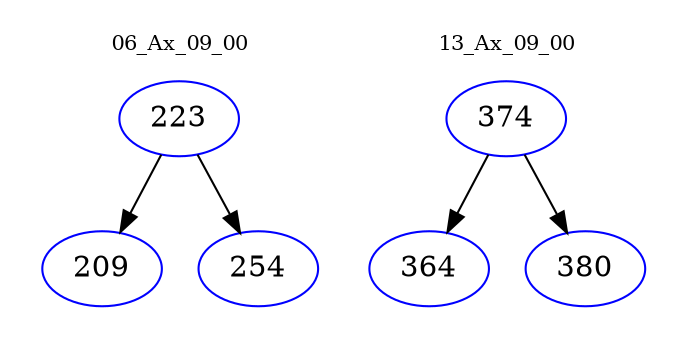 digraph{
subgraph cluster_0 {
color = white
label = "06_Ax_09_00";
fontsize=10;
T0_223 [label="223", color="blue"]
T0_223 -> T0_209 [color="black"]
T0_209 [label="209", color="blue"]
T0_223 -> T0_254 [color="black"]
T0_254 [label="254", color="blue"]
}
subgraph cluster_1 {
color = white
label = "13_Ax_09_00";
fontsize=10;
T1_374 [label="374", color="blue"]
T1_374 -> T1_364 [color="black"]
T1_364 [label="364", color="blue"]
T1_374 -> T1_380 [color="black"]
T1_380 [label="380", color="blue"]
}
}
